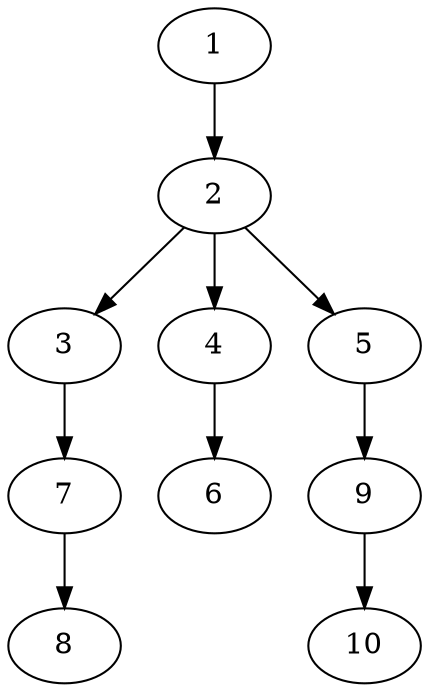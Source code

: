 // DAG automatically generated by daggen at Fri Aug  4 16:35:13 2017
// ./daggen --dot -n 10 --fat 0.2 --regular 0.2 --density 0.8 --jump 4 
digraph G {
  1 [size="49339", alpha="0.08"]
  1 -> 2 [size ="839"]
  2 [size="97448", alpha="0.03"]
  2 -> 3 [size ="134"]
  2 -> 4 [size ="134"]
  2 -> 5 [size ="134"]
  3 [size="549756", alpha="0.15"]
  3 -> 7 [size ="537"]
  4 [size="7466", alpha="0.09"]
  4 -> 6 [size ="134"]
  5 [size="14938", alpha="0.08"]
  5 -> 9 [size ="839"]
  6 [size="134218", alpha="0.06"]
  7 [size="6447", alpha="0.18"]
  7 -> 8 [size ="302"]
  8 [size="9372", alpha="0.15"]
  9 [size="37642", alpha="0.12"]
  9 -> 10 [size ="679"]
  10 [size="782758", alpha="0.15"]
}
